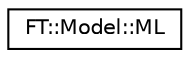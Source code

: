 digraph "Graphical Class Hierarchy"
{
 // LATEX_PDF_SIZE
  edge [fontname="Helvetica",fontsize="10",labelfontname="Helvetica",labelfontsize="10"];
  node [fontname="Helvetica",fontsize="10",shape=record];
  rankdir="LR";
  Node0 [label="FT::Model::ML",height=0.2,width=0.4,color="black", fillcolor="white", style="filled",URL="$dd/d6f/classFT_1_1Model_1_1ML.html",tooltip="class that specifies the machine learning algorithm to pair with Feat."];
}
